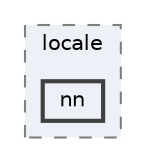 digraph "C:/Users/LukeMabie/documents/Development/Password_Saver_Using_Django-master/venv/Lib/site-packages/django/conf/locale/nn"
{
 // LATEX_PDF_SIZE
  bgcolor="transparent";
  edge [fontname=Helvetica,fontsize=10,labelfontname=Helvetica,labelfontsize=10];
  node [fontname=Helvetica,fontsize=10,shape=box,height=0.2,width=0.4];
  compound=true
  subgraph clusterdir_6ae4708f427b9ff73e5313b131df1071 {
    graph [ bgcolor="#edf0f7", pencolor="grey50", label="locale", fontname=Helvetica,fontsize=10 style="filled,dashed", URL="dir_6ae4708f427b9ff73e5313b131df1071.html",tooltip=""]
  dir_2349b9cee59d6e9ad46691d8f851adba [label="nn", fillcolor="#edf0f7", color="grey25", style="filled,bold", URL="dir_2349b9cee59d6e9ad46691d8f851adba.html",tooltip=""];
  }
}
